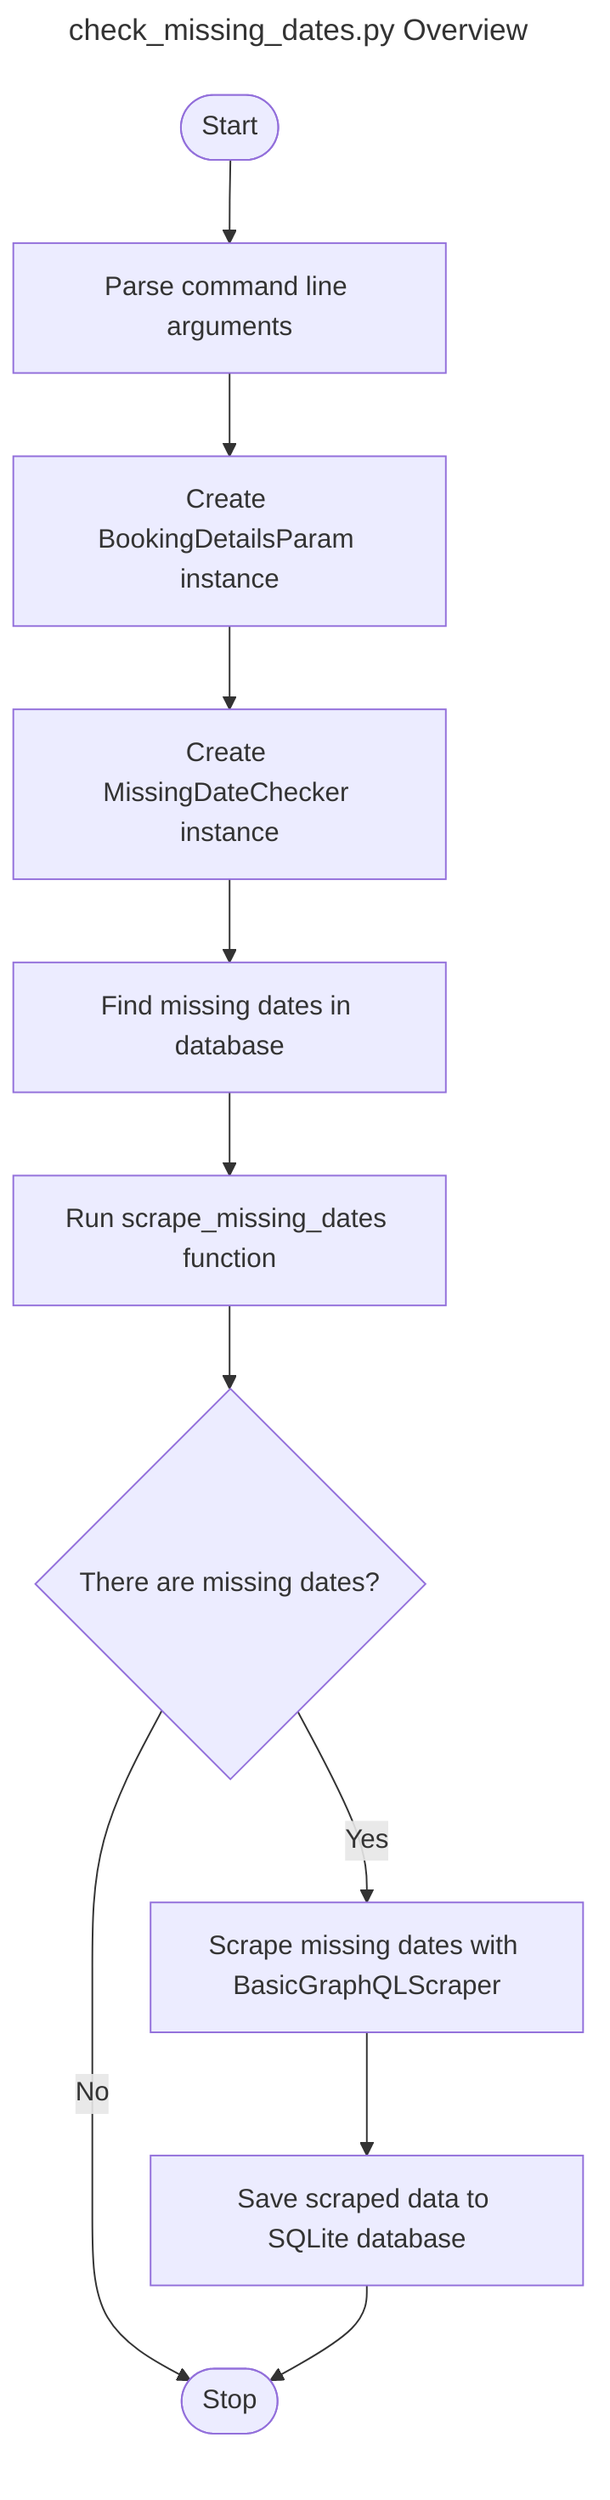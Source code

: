 ---
title: check_missing_dates.py Overview
---

flowchart TD
    A([Start]) --> B[Parse command line arguments]
    B --> C[Create BookingDetailsParam instance]
    C --> D[Create MissingDateChecker instance]
    D --> E[Find missing dates in database]
    E --> F[Run scrape_missing_dates function]
    F --> H{There are missing dates?}
    H -- Yes --> I[Scrape missing dates with BasicGraphQLScraper]
    I --> J[Save scraped data to SQLite database]
    H -- No --> Z([Stop])
    J --> Z